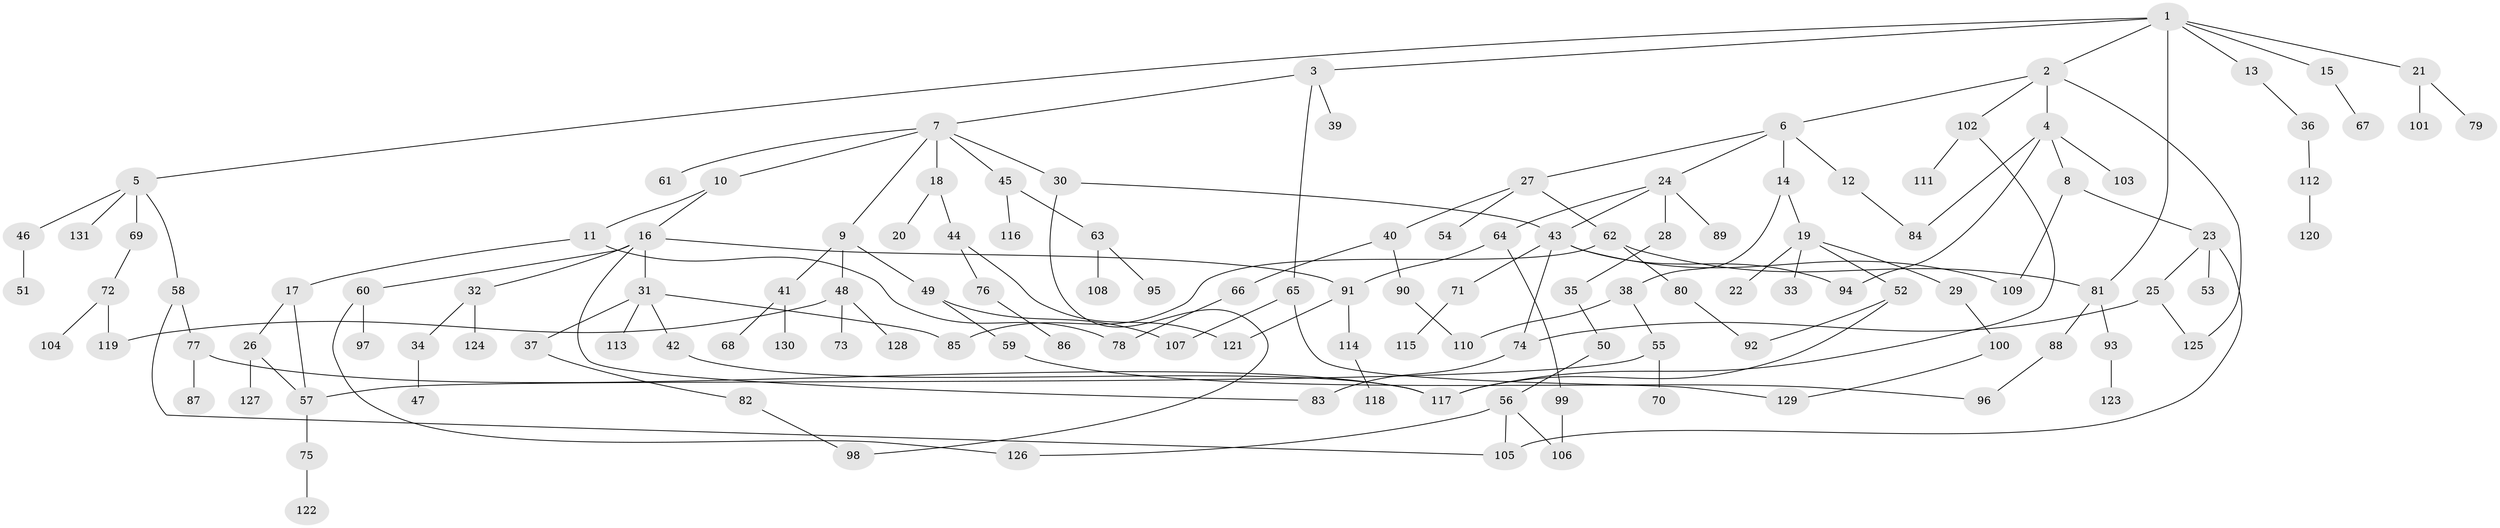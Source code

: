 // Generated by graph-tools (version 1.1) at 2025/43/03/09/25 04:43:00]
// undirected, 131 vertices, 158 edges
graph export_dot {
graph [start="1"]
  node [color=gray90,style=filled];
  1;
  2;
  3;
  4;
  5;
  6;
  7;
  8;
  9;
  10;
  11;
  12;
  13;
  14;
  15;
  16;
  17;
  18;
  19;
  20;
  21;
  22;
  23;
  24;
  25;
  26;
  27;
  28;
  29;
  30;
  31;
  32;
  33;
  34;
  35;
  36;
  37;
  38;
  39;
  40;
  41;
  42;
  43;
  44;
  45;
  46;
  47;
  48;
  49;
  50;
  51;
  52;
  53;
  54;
  55;
  56;
  57;
  58;
  59;
  60;
  61;
  62;
  63;
  64;
  65;
  66;
  67;
  68;
  69;
  70;
  71;
  72;
  73;
  74;
  75;
  76;
  77;
  78;
  79;
  80;
  81;
  82;
  83;
  84;
  85;
  86;
  87;
  88;
  89;
  90;
  91;
  92;
  93;
  94;
  95;
  96;
  97;
  98;
  99;
  100;
  101;
  102;
  103;
  104;
  105;
  106;
  107;
  108;
  109;
  110;
  111;
  112;
  113;
  114;
  115;
  116;
  117;
  118;
  119;
  120;
  121;
  122;
  123;
  124;
  125;
  126;
  127;
  128;
  129;
  130;
  131;
  1 -- 2;
  1 -- 3;
  1 -- 5;
  1 -- 13;
  1 -- 15;
  1 -- 21;
  1 -- 81;
  2 -- 4;
  2 -- 6;
  2 -- 102;
  2 -- 125;
  3 -- 7;
  3 -- 39;
  3 -- 65;
  4 -- 8;
  4 -- 94;
  4 -- 103;
  4 -- 84;
  5 -- 46;
  5 -- 58;
  5 -- 69;
  5 -- 131;
  6 -- 12;
  6 -- 14;
  6 -- 24;
  6 -- 27;
  7 -- 9;
  7 -- 10;
  7 -- 18;
  7 -- 30;
  7 -- 45;
  7 -- 61;
  8 -- 23;
  8 -- 109;
  9 -- 41;
  9 -- 48;
  9 -- 49;
  10 -- 11;
  10 -- 16;
  11 -- 17;
  11 -- 78;
  12 -- 84;
  13 -- 36;
  14 -- 19;
  14 -- 38;
  15 -- 67;
  16 -- 31;
  16 -- 32;
  16 -- 60;
  16 -- 83;
  16 -- 91;
  17 -- 26;
  17 -- 57;
  18 -- 20;
  18 -- 44;
  19 -- 22;
  19 -- 29;
  19 -- 33;
  19 -- 52;
  21 -- 79;
  21 -- 101;
  23 -- 25;
  23 -- 53;
  23 -- 105;
  24 -- 28;
  24 -- 43;
  24 -- 64;
  24 -- 89;
  25 -- 125;
  25 -- 74;
  26 -- 127;
  26 -- 57;
  27 -- 40;
  27 -- 54;
  27 -- 62;
  28 -- 35;
  29 -- 100;
  30 -- 98;
  30 -- 43;
  31 -- 37;
  31 -- 42;
  31 -- 113;
  31 -- 85;
  32 -- 34;
  32 -- 124;
  34 -- 47;
  35 -- 50;
  36 -- 112;
  37 -- 82;
  38 -- 55;
  38 -- 110;
  40 -- 66;
  40 -- 90;
  41 -- 68;
  41 -- 130;
  42 -- 117;
  43 -- 71;
  43 -- 74;
  43 -- 109;
  43 -- 94;
  44 -- 76;
  44 -- 121;
  45 -- 63;
  45 -- 116;
  46 -- 51;
  48 -- 73;
  48 -- 119;
  48 -- 128;
  49 -- 59;
  49 -- 107;
  50 -- 56;
  52 -- 92;
  52 -- 117;
  55 -- 57;
  55 -- 70;
  56 -- 106;
  56 -- 126;
  56 -- 105;
  57 -- 75;
  58 -- 77;
  58 -- 105;
  59 -- 96;
  60 -- 97;
  60 -- 126;
  62 -- 80;
  62 -- 85;
  62 -- 81;
  63 -- 95;
  63 -- 108;
  64 -- 99;
  64 -- 91;
  65 -- 107;
  65 -- 129;
  66 -- 78;
  69 -- 72;
  71 -- 115;
  72 -- 104;
  72 -- 119;
  74 -- 83;
  75 -- 122;
  76 -- 86;
  77 -- 87;
  77 -- 117;
  80 -- 92;
  81 -- 88;
  81 -- 93;
  82 -- 98;
  88 -- 96;
  90 -- 110;
  91 -- 114;
  91 -- 121;
  93 -- 123;
  99 -- 106;
  100 -- 129;
  102 -- 111;
  102 -- 117;
  112 -- 120;
  114 -- 118;
}
